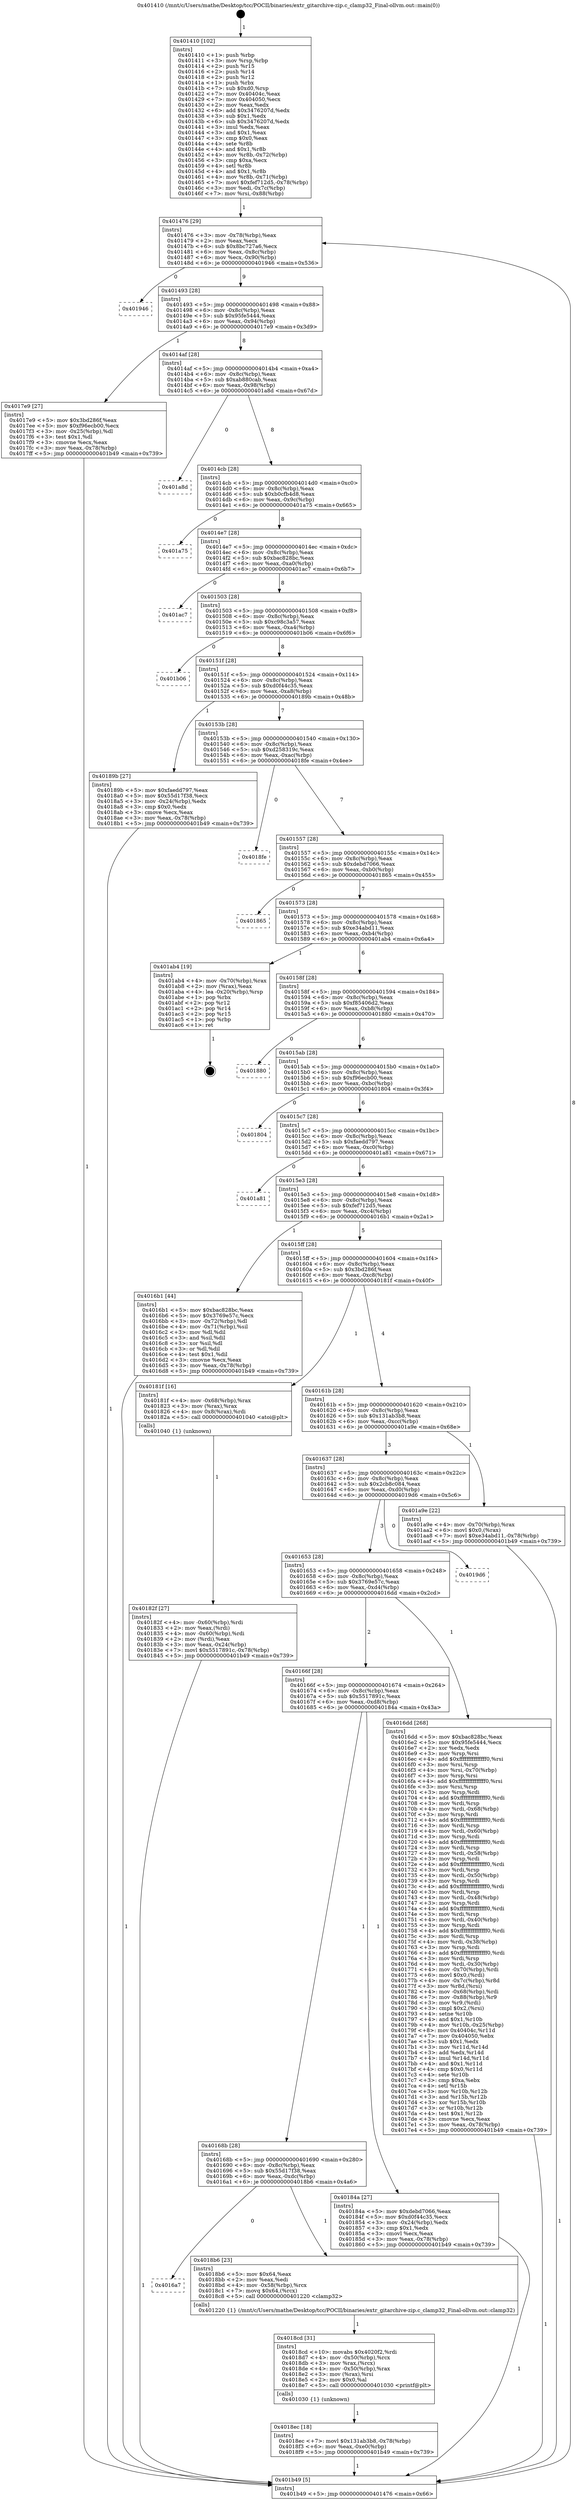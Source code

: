 digraph "0x401410" {
  label = "0x401410 (/mnt/c/Users/mathe/Desktop/tcc/POCII/binaries/extr_gitarchive-zip.c_clamp32_Final-ollvm.out::main(0))"
  labelloc = "t"
  node[shape=record]

  Entry [label="",width=0.3,height=0.3,shape=circle,fillcolor=black,style=filled]
  "0x401476" [label="{
     0x401476 [29]\l
     | [instrs]\l
     &nbsp;&nbsp;0x401476 \<+3\>: mov -0x78(%rbp),%eax\l
     &nbsp;&nbsp;0x401479 \<+2\>: mov %eax,%ecx\l
     &nbsp;&nbsp;0x40147b \<+6\>: sub $0x8bc727a6,%ecx\l
     &nbsp;&nbsp;0x401481 \<+6\>: mov %eax,-0x8c(%rbp)\l
     &nbsp;&nbsp;0x401487 \<+6\>: mov %ecx,-0x90(%rbp)\l
     &nbsp;&nbsp;0x40148d \<+6\>: je 0000000000401946 \<main+0x536\>\l
  }"]
  "0x401946" [label="{
     0x401946\l
  }", style=dashed]
  "0x401493" [label="{
     0x401493 [28]\l
     | [instrs]\l
     &nbsp;&nbsp;0x401493 \<+5\>: jmp 0000000000401498 \<main+0x88\>\l
     &nbsp;&nbsp;0x401498 \<+6\>: mov -0x8c(%rbp),%eax\l
     &nbsp;&nbsp;0x40149e \<+5\>: sub $0x95fe5444,%eax\l
     &nbsp;&nbsp;0x4014a3 \<+6\>: mov %eax,-0x94(%rbp)\l
     &nbsp;&nbsp;0x4014a9 \<+6\>: je 00000000004017e9 \<main+0x3d9\>\l
  }"]
  Exit [label="",width=0.3,height=0.3,shape=circle,fillcolor=black,style=filled,peripheries=2]
  "0x4017e9" [label="{
     0x4017e9 [27]\l
     | [instrs]\l
     &nbsp;&nbsp;0x4017e9 \<+5\>: mov $0x3bd286f,%eax\l
     &nbsp;&nbsp;0x4017ee \<+5\>: mov $0xf96ecb00,%ecx\l
     &nbsp;&nbsp;0x4017f3 \<+3\>: mov -0x25(%rbp),%dl\l
     &nbsp;&nbsp;0x4017f6 \<+3\>: test $0x1,%dl\l
     &nbsp;&nbsp;0x4017f9 \<+3\>: cmovne %ecx,%eax\l
     &nbsp;&nbsp;0x4017fc \<+3\>: mov %eax,-0x78(%rbp)\l
     &nbsp;&nbsp;0x4017ff \<+5\>: jmp 0000000000401b49 \<main+0x739\>\l
  }"]
  "0x4014af" [label="{
     0x4014af [28]\l
     | [instrs]\l
     &nbsp;&nbsp;0x4014af \<+5\>: jmp 00000000004014b4 \<main+0xa4\>\l
     &nbsp;&nbsp;0x4014b4 \<+6\>: mov -0x8c(%rbp),%eax\l
     &nbsp;&nbsp;0x4014ba \<+5\>: sub $0xab880cab,%eax\l
     &nbsp;&nbsp;0x4014bf \<+6\>: mov %eax,-0x98(%rbp)\l
     &nbsp;&nbsp;0x4014c5 \<+6\>: je 0000000000401a8d \<main+0x67d\>\l
  }"]
  "0x4018ec" [label="{
     0x4018ec [18]\l
     | [instrs]\l
     &nbsp;&nbsp;0x4018ec \<+7\>: movl $0x131ab3b8,-0x78(%rbp)\l
     &nbsp;&nbsp;0x4018f3 \<+6\>: mov %eax,-0xe0(%rbp)\l
     &nbsp;&nbsp;0x4018f9 \<+5\>: jmp 0000000000401b49 \<main+0x739\>\l
  }"]
  "0x401a8d" [label="{
     0x401a8d\l
  }", style=dashed]
  "0x4014cb" [label="{
     0x4014cb [28]\l
     | [instrs]\l
     &nbsp;&nbsp;0x4014cb \<+5\>: jmp 00000000004014d0 \<main+0xc0\>\l
     &nbsp;&nbsp;0x4014d0 \<+6\>: mov -0x8c(%rbp),%eax\l
     &nbsp;&nbsp;0x4014d6 \<+5\>: sub $0xb0cfb4d8,%eax\l
     &nbsp;&nbsp;0x4014db \<+6\>: mov %eax,-0x9c(%rbp)\l
     &nbsp;&nbsp;0x4014e1 \<+6\>: je 0000000000401a75 \<main+0x665\>\l
  }"]
  "0x4018cd" [label="{
     0x4018cd [31]\l
     | [instrs]\l
     &nbsp;&nbsp;0x4018cd \<+10\>: movabs $0x4020f2,%rdi\l
     &nbsp;&nbsp;0x4018d7 \<+4\>: mov -0x50(%rbp),%rcx\l
     &nbsp;&nbsp;0x4018db \<+3\>: mov %rax,(%rcx)\l
     &nbsp;&nbsp;0x4018de \<+4\>: mov -0x50(%rbp),%rax\l
     &nbsp;&nbsp;0x4018e2 \<+3\>: mov (%rax),%rsi\l
     &nbsp;&nbsp;0x4018e5 \<+2\>: mov $0x0,%al\l
     &nbsp;&nbsp;0x4018e7 \<+5\>: call 0000000000401030 \<printf@plt\>\l
     | [calls]\l
     &nbsp;&nbsp;0x401030 \{1\} (unknown)\l
  }"]
  "0x401a75" [label="{
     0x401a75\l
  }", style=dashed]
  "0x4014e7" [label="{
     0x4014e7 [28]\l
     | [instrs]\l
     &nbsp;&nbsp;0x4014e7 \<+5\>: jmp 00000000004014ec \<main+0xdc\>\l
     &nbsp;&nbsp;0x4014ec \<+6\>: mov -0x8c(%rbp),%eax\l
     &nbsp;&nbsp;0x4014f2 \<+5\>: sub $0xbac828bc,%eax\l
     &nbsp;&nbsp;0x4014f7 \<+6\>: mov %eax,-0xa0(%rbp)\l
     &nbsp;&nbsp;0x4014fd \<+6\>: je 0000000000401ac7 \<main+0x6b7\>\l
  }"]
  "0x4016a7" [label="{
     0x4016a7\l
  }", style=dashed]
  "0x401ac7" [label="{
     0x401ac7\l
  }", style=dashed]
  "0x401503" [label="{
     0x401503 [28]\l
     | [instrs]\l
     &nbsp;&nbsp;0x401503 \<+5\>: jmp 0000000000401508 \<main+0xf8\>\l
     &nbsp;&nbsp;0x401508 \<+6\>: mov -0x8c(%rbp),%eax\l
     &nbsp;&nbsp;0x40150e \<+5\>: sub $0xc98c3a57,%eax\l
     &nbsp;&nbsp;0x401513 \<+6\>: mov %eax,-0xa4(%rbp)\l
     &nbsp;&nbsp;0x401519 \<+6\>: je 0000000000401b06 \<main+0x6f6\>\l
  }"]
  "0x4018b6" [label="{
     0x4018b6 [23]\l
     | [instrs]\l
     &nbsp;&nbsp;0x4018b6 \<+5\>: mov $0x64,%eax\l
     &nbsp;&nbsp;0x4018bb \<+2\>: mov %eax,%edi\l
     &nbsp;&nbsp;0x4018bd \<+4\>: mov -0x58(%rbp),%rcx\l
     &nbsp;&nbsp;0x4018c1 \<+7\>: movq $0x64,(%rcx)\l
     &nbsp;&nbsp;0x4018c8 \<+5\>: call 0000000000401220 \<clamp32\>\l
     | [calls]\l
     &nbsp;&nbsp;0x401220 \{1\} (/mnt/c/Users/mathe/Desktop/tcc/POCII/binaries/extr_gitarchive-zip.c_clamp32_Final-ollvm.out::clamp32)\l
  }"]
  "0x401b06" [label="{
     0x401b06\l
  }", style=dashed]
  "0x40151f" [label="{
     0x40151f [28]\l
     | [instrs]\l
     &nbsp;&nbsp;0x40151f \<+5\>: jmp 0000000000401524 \<main+0x114\>\l
     &nbsp;&nbsp;0x401524 \<+6\>: mov -0x8c(%rbp),%eax\l
     &nbsp;&nbsp;0x40152a \<+5\>: sub $0xd0f44c35,%eax\l
     &nbsp;&nbsp;0x40152f \<+6\>: mov %eax,-0xa8(%rbp)\l
     &nbsp;&nbsp;0x401535 \<+6\>: je 000000000040189b \<main+0x48b\>\l
  }"]
  "0x40168b" [label="{
     0x40168b [28]\l
     | [instrs]\l
     &nbsp;&nbsp;0x40168b \<+5\>: jmp 0000000000401690 \<main+0x280\>\l
     &nbsp;&nbsp;0x401690 \<+6\>: mov -0x8c(%rbp),%eax\l
     &nbsp;&nbsp;0x401696 \<+5\>: sub $0x55d17f38,%eax\l
     &nbsp;&nbsp;0x40169b \<+6\>: mov %eax,-0xdc(%rbp)\l
     &nbsp;&nbsp;0x4016a1 \<+6\>: je 00000000004018b6 \<main+0x4a6\>\l
  }"]
  "0x40189b" [label="{
     0x40189b [27]\l
     | [instrs]\l
     &nbsp;&nbsp;0x40189b \<+5\>: mov $0xfaedd797,%eax\l
     &nbsp;&nbsp;0x4018a0 \<+5\>: mov $0x55d17f38,%ecx\l
     &nbsp;&nbsp;0x4018a5 \<+3\>: mov -0x24(%rbp),%edx\l
     &nbsp;&nbsp;0x4018a8 \<+3\>: cmp $0x0,%edx\l
     &nbsp;&nbsp;0x4018ab \<+3\>: cmove %ecx,%eax\l
     &nbsp;&nbsp;0x4018ae \<+3\>: mov %eax,-0x78(%rbp)\l
     &nbsp;&nbsp;0x4018b1 \<+5\>: jmp 0000000000401b49 \<main+0x739\>\l
  }"]
  "0x40153b" [label="{
     0x40153b [28]\l
     | [instrs]\l
     &nbsp;&nbsp;0x40153b \<+5\>: jmp 0000000000401540 \<main+0x130\>\l
     &nbsp;&nbsp;0x401540 \<+6\>: mov -0x8c(%rbp),%eax\l
     &nbsp;&nbsp;0x401546 \<+5\>: sub $0xd258319c,%eax\l
     &nbsp;&nbsp;0x40154b \<+6\>: mov %eax,-0xac(%rbp)\l
     &nbsp;&nbsp;0x401551 \<+6\>: je 00000000004018fe \<main+0x4ee\>\l
  }"]
  "0x40184a" [label="{
     0x40184a [27]\l
     | [instrs]\l
     &nbsp;&nbsp;0x40184a \<+5\>: mov $0xdebd7066,%eax\l
     &nbsp;&nbsp;0x40184f \<+5\>: mov $0xd0f44c35,%ecx\l
     &nbsp;&nbsp;0x401854 \<+3\>: mov -0x24(%rbp),%edx\l
     &nbsp;&nbsp;0x401857 \<+3\>: cmp $0x1,%edx\l
     &nbsp;&nbsp;0x40185a \<+3\>: cmovl %ecx,%eax\l
     &nbsp;&nbsp;0x40185d \<+3\>: mov %eax,-0x78(%rbp)\l
     &nbsp;&nbsp;0x401860 \<+5\>: jmp 0000000000401b49 \<main+0x739\>\l
  }"]
  "0x4018fe" [label="{
     0x4018fe\l
  }", style=dashed]
  "0x401557" [label="{
     0x401557 [28]\l
     | [instrs]\l
     &nbsp;&nbsp;0x401557 \<+5\>: jmp 000000000040155c \<main+0x14c\>\l
     &nbsp;&nbsp;0x40155c \<+6\>: mov -0x8c(%rbp),%eax\l
     &nbsp;&nbsp;0x401562 \<+5\>: sub $0xdebd7066,%eax\l
     &nbsp;&nbsp;0x401567 \<+6\>: mov %eax,-0xb0(%rbp)\l
     &nbsp;&nbsp;0x40156d \<+6\>: je 0000000000401865 \<main+0x455\>\l
  }"]
  "0x40182f" [label="{
     0x40182f [27]\l
     | [instrs]\l
     &nbsp;&nbsp;0x40182f \<+4\>: mov -0x60(%rbp),%rdi\l
     &nbsp;&nbsp;0x401833 \<+2\>: mov %eax,(%rdi)\l
     &nbsp;&nbsp;0x401835 \<+4\>: mov -0x60(%rbp),%rdi\l
     &nbsp;&nbsp;0x401839 \<+2\>: mov (%rdi),%eax\l
     &nbsp;&nbsp;0x40183b \<+3\>: mov %eax,-0x24(%rbp)\l
     &nbsp;&nbsp;0x40183e \<+7\>: movl $0x5517891c,-0x78(%rbp)\l
     &nbsp;&nbsp;0x401845 \<+5\>: jmp 0000000000401b49 \<main+0x739\>\l
  }"]
  "0x401865" [label="{
     0x401865\l
  }", style=dashed]
  "0x401573" [label="{
     0x401573 [28]\l
     | [instrs]\l
     &nbsp;&nbsp;0x401573 \<+5\>: jmp 0000000000401578 \<main+0x168\>\l
     &nbsp;&nbsp;0x401578 \<+6\>: mov -0x8c(%rbp),%eax\l
     &nbsp;&nbsp;0x40157e \<+5\>: sub $0xe34abd11,%eax\l
     &nbsp;&nbsp;0x401583 \<+6\>: mov %eax,-0xb4(%rbp)\l
     &nbsp;&nbsp;0x401589 \<+6\>: je 0000000000401ab4 \<main+0x6a4\>\l
  }"]
  "0x40166f" [label="{
     0x40166f [28]\l
     | [instrs]\l
     &nbsp;&nbsp;0x40166f \<+5\>: jmp 0000000000401674 \<main+0x264\>\l
     &nbsp;&nbsp;0x401674 \<+6\>: mov -0x8c(%rbp),%eax\l
     &nbsp;&nbsp;0x40167a \<+5\>: sub $0x5517891c,%eax\l
     &nbsp;&nbsp;0x40167f \<+6\>: mov %eax,-0xd8(%rbp)\l
     &nbsp;&nbsp;0x401685 \<+6\>: je 000000000040184a \<main+0x43a\>\l
  }"]
  "0x401ab4" [label="{
     0x401ab4 [19]\l
     | [instrs]\l
     &nbsp;&nbsp;0x401ab4 \<+4\>: mov -0x70(%rbp),%rax\l
     &nbsp;&nbsp;0x401ab8 \<+2\>: mov (%rax),%eax\l
     &nbsp;&nbsp;0x401aba \<+4\>: lea -0x20(%rbp),%rsp\l
     &nbsp;&nbsp;0x401abe \<+1\>: pop %rbx\l
     &nbsp;&nbsp;0x401abf \<+2\>: pop %r12\l
     &nbsp;&nbsp;0x401ac1 \<+2\>: pop %r14\l
     &nbsp;&nbsp;0x401ac3 \<+2\>: pop %r15\l
     &nbsp;&nbsp;0x401ac5 \<+1\>: pop %rbp\l
     &nbsp;&nbsp;0x401ac6 \<+1\>: ret\l
  }"]
  "0x40158f" [label="{
     0x40158f [28]\l
     | [instrs]\l
     &nbsp;&nbsp;0x40158f \<+5\>: jmp 0000000000401594 \<main+0x184\>\l
     &nbsp;&nbsp;0x401594 \<+6\>: mov -0x8c(%rbp),%eax\l
     &nbsp;&nbsp;0x40159a \<+5\>: sub $0xf85406d2,%eax\l
     &nbsp;&nbsp;0x40159f \<+6\>: mov %eax,-0xb8(%rbp)\l
     &nbsp;&nbsp;0x4015a5 \<+6\>: je 0000000000401880 \<main+0x470\>\l
  }"]
  "0x4016dd" [label="{
     0x4016dd [268]\l
     | [instrs]\l
     &nbsp;&nbsp;0x4016dd \<+5\>: mov $0xbac828bc,%eax\l
     &nbsp;&nbsp;0x4016e2 \<+5\>: mov $0x95fe5444,%ecx\l
     &nbsp;&nbsp;0x4016e7 \<+2\>: xor %edx,%edx\l
     &nbsp;&nbsp;0x4016e9 \<+3\>: mov %rsp,%rsi\l
     &nbsp;&nbsp;0x4016ec \<+4\>: add $0xfffffffffffffff0,%rsi\l
     &nbsp;&nbsp;0x4016f0 \<+3\>: mov %rsi,%rsp\l
     &nbsp;&nbsp;0x4016f3 \<+4\>: mov %rsi,-0x70(%rbp)\l
     &nbsp;&nbsp;0x4016f7 \<+3\>: mov %rsp,%rsi\l
     &nbsp;&nbsp;0x4016fa \<+4\>: add $0xfffffffffffffff0,%rsi\l
     &nbsp;&nbsp;0x4016fe \<+3\>: mov %rsi,%rsp\l
     &nbsp;&nbsp;0x401701 \<+3\>: mov %rsp,%rdi\l
     &nbsp;&nbsp;0x401704 \<+4\>: add $0xfffffffffffffff0,%rdi\l
     &nbsp;&nbsp;0x401708 \<+3\>: mov %rdi,%rsp\l
     &nbsp;&nbsp;0x40170b \<+4\>: mov %rdi,-0x68(%rbp)\l
     &nbsp;&nbsp;0x40170f \<+3\>: mov %rsp,%rdi\l
     &nbsp;&nbsp;0x401712 \<+4\>: add $0xfffffffffffffff0,%rdi\l
     &nbsp;&nbsp;0x401716 \<+3\>: mov %rdi,%rsp\l
     &nbsp;&nbsp;0x401719 \<+4\>: mov %rdi,-0x60(%rbp)\l
     &nbsp;&nbsp;0x40171d \<+3\>: mov %rsp,%rdi\l
     &nbsp;&nbsp;0x401720 \<+4\>: add $0xfffffffffffffff0,%rdi\l
     &nbsp;&nbsp;0x401724 \<+3\>: mov %rdi,%rsp\l
     &nbsp;&nbsp;0x401727 \<+4\>: mov %rdi,-0x58(%rbp)\l
     &nbsp;&nbsp;0x40172b \<+3\>: mov %rsp,%rdi\l
     &nbsp;&nbsp;0x40172e \<+4\>: add $0xfffffffffffffff0,%rdi\l
     &nbsp;&nbsp;0x401732 \<+3\>: mov %rdi,%rsp\l
     &nbsp;&nbsp;0x401735 \<+4\>: mov %rdi,-0x50(%rbp)\l
     &nbsp;&nbsp;0x401739 \<+3\>: mov %rsp,%rdi\l
     &nbsp;&nbsp;0x40173c \<+4\>: add $0xfffffffffffffff0,%rdi\l
     &nbsp;&nbsp;0x401740 \<+3\>: mov %rdi,%rsp\l
     &nbsp;&nbsp;0x401743 \<+4\>: mov %rdi,-0x48(%rbp)\l
     &nbsp;&nbsp;0x401747 \<+3\>: mov %rsp,%rdi\l
     &nbsp;&nbsp;0x40174a \<+4\>: add $0xfffffffffffffff0,%rdi\l
     &nbsp;&nbsp;0x40174e \<+3\>: mov %rdi,%rsp\l
     &nbsp;&nbsp;0x401751 \<+4\>: mov %rdi,-0x40(%rbp)\l
     &nbsp;&nbsp;0x401755 \<+3\>: mov %rsp,%rdi\l
     &nbsp;&nbsp;0x401758 \<+4\>: add $0xfffffffffffffff0,%rdi\l
     &nbsp;&nbsp;0x40175c \<+3\>: mov %rdi,%rsp\l
     &nbsp;&nbsp;0x40175f \<+4\>: mov %rdi,-0x38(%rbp)\l
     &nbsp;&nbsp;0x401763 \<+3\>: mov %rsp,%rdi\l
     &nbsp;&nbsp;0x401766 \<+4\>: add $0xfffffffffffffff0,%rdi\l
     &nbsp;&nbsp;0x40176a \<+3\>: mov %rdi,%rsp\l
     &nbsp;&nbsp;0x40176d \<+4\>: mov %rdi,-0x30(%rbp)\l
     &nbsp;&nbsp;0x401771 \<+4\>: mov -0x70(%rbp),%rdi\l
     &nbsp;&nbsp;0x401775 \<+6\>: movl $0x0,(%rdi)\l
     &nbsp;&nbsp;0x40177b \<+4\>: mov -0x7c(%rbp),%r8d\l
     &nbsp;&nbsp;0x40177f \<+3\>: mov %r8d,(%rsi)\l
     &nbsp;&nbsp;0x401782 \<+4\>: mov -0x68(%rbp),%rdi\l
     &nbsp;&nbsp;0x401786 \<+7\>: mov -0x88(%rbp),%r9\l
     &nbsp;&nbsp;0x40178d \<+3\>: mov %r9,(%rdi)\l
     &nbsp;&nbsp;0x401790 \<+3\>: cmpl $0x2,(%rsi)\l
     &nbsp;&nbsp;0x401793 \<+4\>: setne %r10b\l
     &nbsp;&nbsp;0x401797 \<+4\>: and $0x1,%r10b\l
     &nbsp;&nbsp;0x40179b \<+4\>: mov %r10b,-0x25(%rbp)\l
     &nbsp;&nbsp;0x40179f \<+8\>: mov 0x40404c,%r11d\l
     &nbsp;&nbsp;0x4017a7 \<+7\>: mov 0x404050,%ebx\l
     &nbsp;&nbsp;0x4017ae \<+3\>: sub $0x1,%edx\l
     &nbsp;&nbsp;0x4017b1 \<+3\>: mov %r11d,%r14d\l
     &nbsp;&nbsp;0x4017b4 \<+3\>: add %edx,%r14d\l
     &nbsp;&nbsp;0x4017b7 \<+4\>: imul %r14d,%r11d\l
     &nbsp;&nbsp;0x4017bb \<+4\>: and $0x1,%r11d\l
     &nbsp;&nbsp;0x4017bf \<+4\>: cmp $0x0,%r11d\l
     &nbsp;&nbsp;0x4017c3 \<+4\>: sete %r10b\l
     &nbsp;&nbsp;0x4017c7 \<+3\>: cmp $0xa,%ebx\l
     &nbsp;&nbsp;0x4017ca \<+4\>: setl %r15b\l
     &nbsp;&nbsp;0x4017ce \<+3\>: mov %r10b,%r12b\l
     &nbsp;&nbsp;0x4017d1 \<+3\>: and %r15b,%r12b\l
     &nbsp;&nbsp;0x4017d4 \<+3\>: xor %r15b,%r10b\l
     &nbsp;&nbsp;0x4017d7 \<+3\>: or %r10b,%r12b\l
     &nbsp;&nbsp;0x4017da \<+4\>: test $0x1,%r12b\l
     &nbsp;&nbsp;0x4017de \<+3\>: cmovne %ecx,%eax\l
     &nbsp;&nbsp;0x4017e1 \<+3\>: mov %eax,-0x78(%rbp)\l
     &nbsp;&nbsp;0x4017e4 \<+5\>: jmp 0000000000401b49 \<main+0x739\>\l
  }"]
  "0x401880" [label="{
     0x401880\l
  }", style=dashed]
  "0x4015ab" [label="{
     0x4015ab [28]\l
     | [instrs]\l
     &nbsp;&nbsp;0x4015ab \<+5\>: jmp 00000000004015b0 \<main+0x1a0\>\l
     &nbsp;&nbsp;0x4015b0 \<+6\>: mov -0x8c(%rbp),%eax\l
     &nbsp;&nbsp;0x4015b6 \<+5\>: sub $0xf96ecb00,%eax\l
     &nbsp;&nbsp;0x4015bb \<+6\>: mov %eax,-0xbc(%rbp)\l
     &nbsp;&nbsp;0x4015c1 \<+6\>: je 0000000000401804 \<main+0x3f4\>\l
  }"]
  "0x401653" [label="{
     0x401653 [28]\l
     | [instrs]\l
     &nbsp;&nbsp;0x401653 \<+5\>: jmp 0000000000401658 \<main+0x248\>\l
     &nbsp;&nbsp;0x401658 \<+6\>: mov -0x8c(%rbp),%eax\l
     &nbsp;&nbsp;0x40165e \<+5\>: sub $0x3769e57c,%eax\l
     &nbsp;&nbsp;0x401663 \<+6\>: mov %eax,-0xd4(%rbp)\l
     &nbsp;&nbsp;0x401669 \<+6\>: je 00000000004016dd \<main+0x2cd\>\l
  }"]
  "0x401804" [label="{
     0x401804\l
  }", style=dashed]
  "0x4015c7" [label="{
     0x4015c7 [28]\l
     | [instrs]\l
     &nbsp;&nbsp;0x4015c7 \<+5\>: jmp 00000000004015cc \<main+0x1bc\>\l
     &nbsp;&nbsp;0x4015cc \<+6\>: mov -0x8c(%rbp),%eax\l
     &nbsp;&nbsp;0x4015d2 \<+5\>: sub $0xfaedd797,%eax\l
     &nbsp;&nbsp;0x4015d7 \<+6\>: mov %eax,-0xc0(%rbp)\l
     &nbsp;&nbsp;0x4015dd \<+6\>: je 0000000000401a81 \<main+0x671\>\l
  }"]
  "0x4019d6" [label="{
     0x4019d6\l
  }", style=dashed]
  "0x401a81" [label="{
     0x401a81\l
  }", style=dashed]
  "0x4015e3" [label="{
     0x4015e3 [28]\l
     | [instrs]\l
     &nbsp;&nbsp;0x4015e3 \<+5\>: jmp 00000000004015e8 \<main+0x1d8\>\l
     &nbsp;&nbsp;0x4015e8 \<+6\>: mov -0x8c(%rbp),%eax\l
     &nbsp;&nbsp;0x4015ee \<+5\>: sub $0xfef712d5,%eax\l
     &nbsp;&nbsp;0x4015f3 \<+6\>: mov %eax,-0xc4(%rbp)\l
     &nbsp;&nbsp;0x4015f9 \<+6\>: je 00000000004016b1 \<main+0x2a1\>\l
  }"]
  "0x401637" [label="{
     0x401637 [28]\l
     | [instrs]\l
     &nbsp;&nbsp;0x401637 \<+5\>: jmp 000000000040163c \<main+0x22c\>\l
     &nbsp;&nbsp;0x40163c \<+6\>: mov -0x8c(%rbp),%eax\l
     &nbsp;&nbsp;0x401642 \<+5\>: sub $0x2cb8c084,%eax\l
     &nbsp;&nbsp;0x401647 \<+6\>: mov %eax,-0xd0(%rbp)\l
     &nbsp;&nbsp;0x40164d \<+6\>: je 00000000004019d6 \<main+0x5c6\>\l
  }"]
  "0x4016b1" [label="{
     0x4016b1 [44]\l
     | [instrs]\l
     &nbsp;&nbsp;0x4016b1 \<+5\>: mov $0xbac828bc,%eax\l
     &nbsp;&nbsp;0x4016b6 \<+5\>: mov $0x3769e57c,%ecx\l
     &nbsp;&nbsp;0x4016bb \<+3\>: mov -0x72(%rbp),%dl\l
     &nbsp;&nbsp;0x4016be \<+4\>: mov -0x71(%rbp),%sil\l
     &nbsp;&nbsp;0x4016c2 \<+3\>: mov %dl,%dil\l
     &nbsp;&nbsp;0x4016c5 \<+3\>: and %sil,%dil\l
     &nbsp;&nbsp;0x4016c8 \<+3\>: xor %sil,%dl\l
     &nbsp;&nbsp;0x4016cb \<+3\>: or %dl,%dil\l
     &nbsp;&nbsp;0x4016ce \<+4\>: test $0x1,%dil\l
     &nbsp;&nbsp;0x4016d2 \<+3\>: cmovne %ecx,%eax\l
     &nbsp;&nbsp;0x4016d5 \<+3\>: mov %eax,-0x78(%rbp)\l
     &nbsp;&nbsp;0x4016d8 \<+5\>: jmp 0000000000401b49 \<main+0x739\>\l
  }"]
  "0x4015ff" [label="{
     0x4015ff [28]\l
     | [instrs]\l
     &nbsp;&nbsp;0x4015ff \<+5\>: jmp 0000000000401604 \<main+0x1f4\>\l
     &nbsp;&nbsp;0x401604 \<+6\>: mov -0x8c(%rbp),%eax\l
     &nbsp;&nbsp;0x40160a \<+5\>: sub $0x3bd286f,%eax\l
     &nbsp;&nbsp;0x40160f \<+6\>: mov %eax,-0xc8(%rbp)\l
     &nbsp;&nbsp;0x401615 \<+6\>: je 000000000040181f \<main+0x40f\>\l
  }"]
  "0x401b49" [label="{
     0x401b49 [5]\l
     | [instrs]\l
     &nbsp;&nbsp;0x401b49 \<+5\>: jmp 0000000000401476 \<main+0x66\>\l
  }"]
  "0x401410" [label="{
     0x401410 [102]\l
     | [instrs]\l
     &nbsp;&nbsp;0x401410 \<+1\>: push %rbp\l
     &nbsp;&nbsp;0x401411 \<+3\>: mov %rsp,%rbp\l
     &nbsp;&nbsp;0x401414 \<+2\>: push %r15\l
     &nbsp;&nbsp;0x401416 \<+2\>: push %r14\l
     &nbsp;&nbsp;0x401418 \<+2\>: push %r12\l
     &nbsp;&nbsp;0x40141a \<+1\>: push %rbx\l
     &nbsp;&nbsp;0x40141b \<+7\>: sub $0xd0,%rsp\l
     &nbsp;&nbsp;0x401422 \<+7\>: mov 0x40404c,%eax\l
     &nbsp;&nbsp;0x401429 \<+7\>: mov 0x404050,%ecx\l
     &nbsp;&nbsp;0x401430 \<+2\>: mov %eax,%edx\l
     &nbsp;&nbsp;0x401432 \<+6\>: add $0x3476207d,%edx\l
     &nbsp;&nbsp;0x401438 \<+3\>: sub $0x1,%edx\l
     &nbsp;&nbsp;0x40143b \<+6\>: sub $0x3476207d,%edx\l
     &nbsp;&nbsp;0x401441 \<+3\>: imul %edx,%eax\l
     &nbsp;&nbsp;0x401444 \<+3\>: and $0x1,%eax\l
     &nbsp;&nbsp;0x401447 \<+3\>: cmp $0x0,%eax\l
     &nbsp;&nbsp;0x40144a \<+4\>: sete %r8b\l
     &nbsp;&nbsp;0x40144e \<+4\>: and $0x1,%r8b\l
     &nbsp;&nbsp;0x401452 \<+4\>: mov %r8b,-0x72(%rbp)\l
     &nbsp;&nbsp;0x401456 \<+3\>: cmp $0xa,%ecx\l
     &nbsp;&nbsp;0x401459 \<+4\>: setl %r8b\l
     &nbsp;&nbsp;0x40145d \<+4\>: and $0x1,%r8b\l
     &nbsp;&nbsp;0x401461 \<+4\>: mov %r8b,-0x71(%rbp)\l
     &nbsp;&nbsp;0x401465 \<+7\>: movl $0xfef712d5,-0x78(%rbp)\l
     &nbsp;&nbsp;0x40146c \<+3\>: mov %edi,-0x7c(%rbp)\l
     &nbsp;&nbsp;0x40146f \<+7\>: mov %rsi,-0x88(%rbp)\l
  }"]
  "0x401a9e" [label="{
     0x401a9e [22]\l
     | [instrs]\l
     &nbsp;&nbsp;0x401a9e \<+4\>: mov -0x70(%rbp),%rax\l
     &nbsp;&nbsp;0x401aa2 \<+6\>: movl $0x0,(%rax)\l
     &nbsp;&nbsp;0x401aa8 \<+7\>: movl $0xe34abd11,-0x78(%rbp)\l
     &nbsp;&nbsp;0x401aaf \<+5\>: jmp 0000000000401b49 \<main+0x739\>\l
  }"]
  "0x40181f" [label="{
     0x40181f [16]\l
     | [instrs]\l
     &nbsp;&nbsp;0x40181f \<+4\>: mov -0x68(%rbp),%rax\l
     &nbsp;&nbsp;0x401823 \<+3\>: mov (%rax),%rax\l
     &nbsp;&nbsp;0x401826 \<+4\>: mov 0x8(%rax),%rdi\l
     &nbsp;&nbsp;0x40182a \<+5\>: call 0000000000401040 \<atoi@plt\>\l
     | [calls]\l
     &nbsp;&nbsp;0x401040 \{1\} (unknown)\l
  }"]
  "0x40161b" [label="{
     0x40161b [28]\l
     | [instrs]\l
     &nbsp;&nbsp;0x40161b \<+5\>: jmp 0000000000401620 \<main+0x210\>\l
     &nbsp;&nbsp;0x401620 \<+6\>: mov -0x8c(%rbp),%eax\l
     &nbsp;&nbsp;0x401626 \<+5\>: sub $0x131ab3b8,%eax\l
     &nbsp;&nbsp;0x40162b \<+6\>: mov %eax,-0xcc(%rbp)\l
     &nbsp;&nbsp;0x401631 \<+6\>: je 0000000000401a9e \<main+0x68e\>\l
  }"]
  Entry -> "0x401410" [label=" 1"]
  "0x401476" -> "0x401946" [label=" 0"]
  "0x401476" -> "0x401493" [label=" 9"]
  "0x401ab4" -> Exit [label=" 1"]
  "0x401493" -> "0x4017e9" [label=" 1"]
  "0x401493" -> "0x4014af" [label=" 8"]
  "0x401a9e" -> "0x401b49" [label=" 1"]
  "0x4014af" -> "0x401a8d" [label=" 0"]
  "0x4014af" -> "0x4014cb" [label=" 8"]
  "0x4018ec" -> "0x401b49" [label=" 1"]
  "0x4014cb" -> "0x401a75" [label=" 0"]
  "0x4014cb" -> "0x4014e7" [label=" 8"]
  "0x4018cd" -> "0x4018ec" [label=" 1"]
  "0x4014e7" -> "0x401ac7" [label=" 0"]
  "0x4014e7" -> "0x401503" [label=" 8"]
  "0x4018b6" -> "0x4018cd" [label=" 1"]
  "0x401503" -> "0x401b06" [label=" 0"]
  "0x401503" -> "0x40151f" [label=" 8"]
  "0x40168b" -> "0x4016a7" [label=" 0"]
  "0x40151f" -> "0x40189b" [label=" 1"]
  "0x40151f" -> "0x40153b" [label=" 7"]
  "0x40168b" -> "0x4018b6" [label=" 1"]
  "0x40153b" -> "0x4018fe" [label=" 0"]
  "0x40153b" -> "0x401557" [label=" 7"]
  "0x40189b" -> "0x401b49" [label=" 1"]
  "0x401557" -> "0x401865" [label=" 0"]
  "0x401557" -> "0x401573" [label=" 7"]
  "0x40166f" -> "0x40168b" [label=" 1"]
  "0x401573" -> "0x401ab4" [label=" 1"]
  "0x401573" -> "0x40158f" [label=" 6"]
  "0x40184a" -> "0x401b49" [label=" 1"]
  "0x40158f" -> "0x401880" [label=" 0"]
  "0x40158f" -> "0x4015ab" [label=" 6"]
  "0x40182f" -> "0x401b49" [label=" 1"]
  "0x4015ab" -> "0x401804" [label=" 0"]
  "0x4015ab" -> "0x4015c7" [label=" 6"]
  "0x4017e9" -> "0x401b49" [label=" 1"]
  "0x4015c7" -> "0x401a81" [label=" 0"]
  "0x4015c7" -> "0x4015e3" [label=" 6"]
  "0x4016dd" -> "0x401b49" [label=" 1"]
  "0x4015e3" -> "0x4016b1" [label=" 1"]
  "0x4015e3" -> "0x4015ff" [label=" 5"]
  "0x4016b1" -> "0x401b49" [label=" 1"]
  "0x401410" -> "0x401476" [label=" 1"]
  "0x401b49" -> "0x401476" [label=" 8"]
  "0x401653" -> "0x40166f" [label=" 2"]
  "0x4015ff" -> "0x40181f" [label=" 1"]
  "0x4015ff" -> "0x40161b" [label=" 4"]
  "0x401653" -> "0x4016dd" [label=" 1"]
  "0x40161b" -> "0x401a9e" [label=" 1"]
  "0x40161b" -> "0x401637" [label=" 3"]
  "0x40166f" -> "0x40184a" [label=" 1"]
  "0x401637" -> "0x4019d6" [label=" 0"]
  "0x401637" -> "0x401653" [label=" 3"]
  "0x40181f" -> "0x40182f" [label=" 1"]
}
